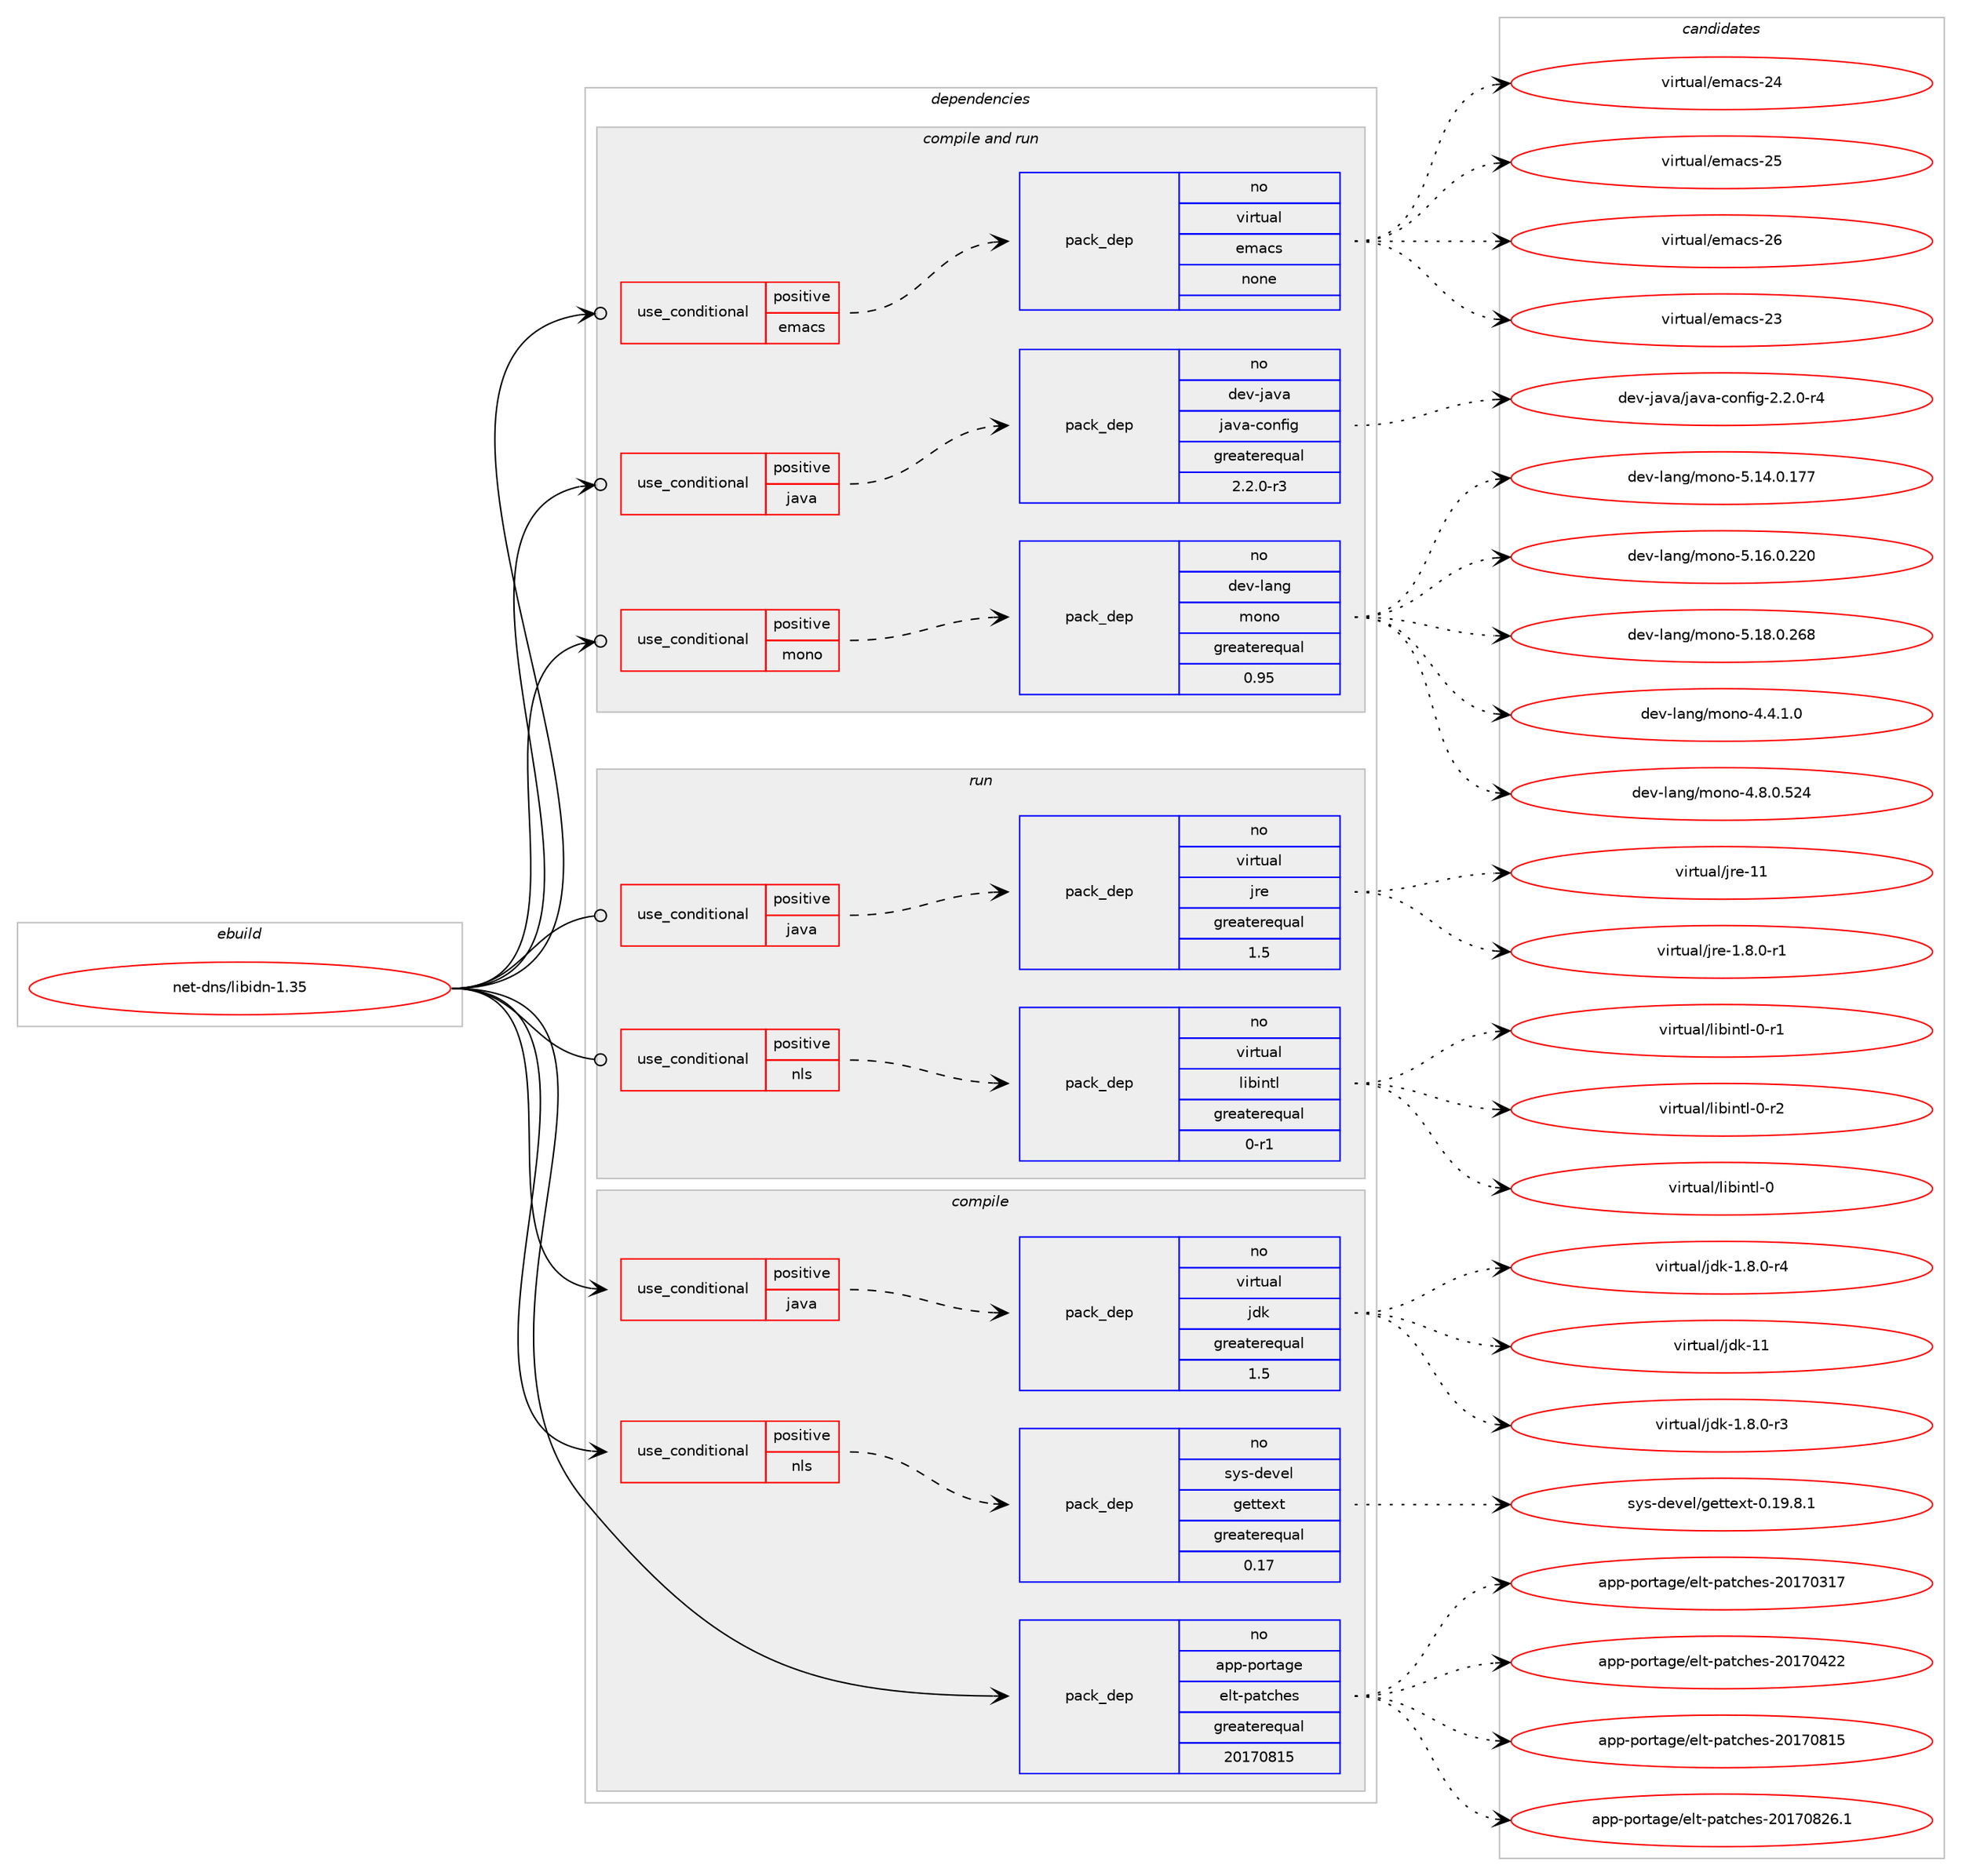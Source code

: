 digraph prolog {

# *************
# Graph options
# *************

newrank=true;
concentrate=true;
compound=true;
graph [rankdir=LR,fontname=Helvetica,fontsize=10,ranksep=1.5];#, ranksep=2.5, nodesep=0.2];
edge  [arrowhead=vee];
node  [fontname=Helvetica,fontsize=10];

# **********
# The ebuild
# **********

subgraph cluster_leftcol {
color=gray;
rank=same;
label=<<i>ebuild</i>>;
id [label="net-dns/libidn-1.35", color=red, width=4, href="../net-dns/libidn-1.35.svg"];
}

# ****************
# The dependencies
# ****************

subgraph cluster_midcol {
color=gray;
label=<<i>dependencies</i>>;
subgraph cluster_compile {
fillcolor="#eeeeee";
style=filled;
label=<<i>compile</i>>;
subgraph cond443960 {
dependency1650887 [label=<<TABLE BORDER="0" CELLBORDER="1" CELLSPACING="0" CELLPADDING="4"><TR><TD ROWSPAN="3" CELLPADDING="10">use_conditional</TD></TR><TR><TD>positive</TD></TR><TR><TD>java</TD></TR></TABLE>>, shape=none, color=red];
subgraph pack1180197 {
dependency1650888 [label=<<TABLE BORDER="0" CELLBORDER="1" CELLSPACING="0" CELLPADDING="4" WIDTH="220"><TR><TD ROWSPAN="6" CELLPADDING="30">pack_dep</TD></TR><TR><TD WIDTH="110">no</TD></TR><TR><TD>virtual</TD></TR><TR><TD>jdk</TD></TR><TR><TD>greaterequal</TD></TR><TR><TD>1.5</TD></TR></TABLE>>, shape=none, color=blue];
}
dependency1650887:e -> dependency1650888:w [weight=20,style="dashed",arrowhead="vee"];
}
id:e -> dependency1650887:w [weight=20,style="solid",arrowhead="vee"];
subgraph cond443961 {
dependency1650889 [label=<<TABLE BORDER="0" CELLBORDER="1" CELLSPACING="0" CELLPADDING="4"><TR><TD ROWSPAN="3" CELLPADDING="10">use_conditional</TD></TR><TR><TD>positive</TD></TR><TR><TD>nls</TD></TR></TABLE>>, shape=none, color=red];
subgraph pack1180198 {
dependency1650890 [label=<<TABLE BORDER="0" CELLBORDER="1" CELLSPACING="0" CELLPADDING="4" WIDTH="220"><TR><TD ROWSPAN="6" CELLPADDING="30">pack_dep</TD></TR><TR><TD WIDTH="110">no</TD></TR><TR><TD>sys-devel</TD></TR><TR><TD>gettext</TD></TR><TR><TD>greaterequal</TD></TR><TR><TD>0.17</TD></TR></TABLE>>, shape=none, color=blue];
}
dependency1650889:e -> dependency1650890:w [weight=20,style="dashed",arrowhead="vee"];
}
id:e -> dependency1650889:w [weight=20,style="solid",arrowhead="vee"];
subgraph pack1180199 {
dependency1650891 [label=<<TABLE BORDER="0" CELLBORDER="1" CELLSPACING="0" CELLPADDING="4" WIDTH="220"><TR><TD ROWSPAN="6" CELLPADDING="30">pack_dep</TD></TR><TR><TD WIDTH="110">no</TD></TR><TR><TD>app-portage</TD></TR><TR><TD>elt-patches</TD></TR><TR><TD>greaterequal</TD></TR><TR><TD>20170815</TD></TR></TABLE>>, shape=none, color=blue];
}
id:e -> dependency1650891:w [weight=20,style="solid",arrowhead="vee"];
}
subgraph cluster_compileandrun {
fillcolor="#eeeeee";
style=filled;
label=<<i>compile and run</i>>;
subgraph cond443962 {
dependency1650892 [label=<<TABLE BORDER="0" CELLBORDER="1" CELLSPACING="0" CELLPADDING="4"><TR><TD ROWSPAN="3" CELLPADDING="10">use_conditional</TD></TR><TR><TD>positive</TD></TR><TR><TD>emacs</TD></TR></TABLE>>, shape=none, color=red];
subgraph pack1180200 {
dependency1650893 [label=<<TABLE BORDER="0" CELLBORDER="1" CELLSPACING="0" CELLPADDING="4" WIDTH="220"><TR><TD ROWSPAN="6" CELLPADDING="30">pack_dep</TD></TR><TR><TD WIDTH="110">no</TD></TR><TR><TD>virtual</TD></TR><TR><TD>emacs</TD></TR><TR><TD>none</TD></TR><TR><TD></TD></TR></TABLE>>, shape=none, color=blue];
}
dependency1650892:e -> dependency1650893:w [weight=20,style="dashed",arrowhead="vee"];
}
id:e -> dependency1650892:w [weight=20,style="solid",arrowhead="odotvee"];
subgraph cond443963 {
dependency1650894 [label=<<TABLE BORDER="0" CELLBORDER="1" CELLSPACING="0" CELLPADDING="4"><TR><TD ROWSPAN="3" CELLPADDING="10">use_conditional</TD></TR><TR><TD>positive</TD></TR><TR><TD>java</TD></TR></TABLE>>, shape=none, color=red];
subgraph pack1180201 {
dependency1650895 [label=<<TABLE BORDER="0" CELLBORDER="1" CELLSPACING="0" CELLPADDING="4" WIDTH="220"><TR><TD ROWSPAN="6" CELLPADDING="30">pack_dep</TD></TR><TR><TD WIDTH="110">no</TD></TR><TR><TD>dev-java</TD></TR><TR><TD>java-config</TD></TR><TR><TD>greaterequal</TD></TR><TR><TD>2.2.0-r3</TD></TR></TABLE>>, shape=none, color=blue];
}
dependency1650894:e -> dependency1650895:w [weight=20,style="dashed",arrowhead="vee"];
}
id:e -> dependency1650894:w [weight=20,style="solid",arrowhead="odotvee"];
subgraph cond443964 {
dependency1650896 [label=<<TABLE BORDER="0" CELLBORDER="1" CELLSPACING="0" CELLPADDING="4"><TR><TD ROWSPAN="3" CELLPADDING="10">use_conditional</TD></TR><TR><TD>positive</TD></TR><TR><TD>mono</TD></TR></TABLE>>, shape=none, color=red];
subgraph pack1180202 {
dependency1650897 [label=<<TABLE BORDER="0" CELLBORDER="1" CELLSPACING="0" CELLPADDING="4" WIDTH="220"><TR><TD ROWSPAN="6" CELLPADDING="30">pack_dep</TD></TR><TR><TD WIDTH="110">no</TD></TR><TR><TD>dev-lang</TD></TR><TR><TD>mono</TD></TR><TR><TD>greaterequal</TD></TR><TR><TD>0.95</TD></TR></TABLE>>, shape=none, color=blue];
}
dependency1650896:e -> dependency1650897:w [weight=20,style="dashed",arrowhead="vee"];
}
id:e -> dependency1650896:w [weight=20,style="solid",arrowhead="odotvee"];
}
subgraph cluster_run {
fillcolor="#eeeeee";
style=filled;
label=<<i>run</i>>;
subgraph cond443965 {
dependency1650898 [label=<<TABLE BORDER="0" CELLBORDER="1" CELLSPACING="0" CELLPADDING="4"><TR><TD ROWSPAN="3" CELLPADDING="10">use_conditional</TD></TR><TR><TD>positive</TD></TR><TR><TD>java</TD></TR></TABLE>>, shape=none, color=red];
subgraph pack1180203 {
dependency1650899 [label=<<TABLE BORDER="0" CELLBORDER="1" CELLSPACING="0" CELLPADDING="4" WIDTH="220"><TR><TD ROWSPAN="6" CELLPADDING="30">pack_dep</TD></TR><TR><TD WIDTH="110">no</TD></TR><TR><TD>virtual</TD></TR><TR><TD>jre</TD></TR><TR><TD>greaterequal</TD></TR><TR><TD>1.5</TD></TR></TABLE>>, shape=none, color=blue];
}
dependency1650898:e -> dependency1650899:w [weight=20,style="dashed",arrowhead="vee"];
}
id:e -> dependency1650898:w [weight=20,style="solid",arrowhead="odot"];
subgraph cond443966 {
dependency1650900 [label=<<TABLE BORDER="0" CELLBORDER="1" CELLSPACING="0" CELLPADDING="4"><TR><TD ROWSPAN="3" CELLPADDING="10">use_conditional</TD></TR><TR><TD>positive</TD></TR><TR><TD>nls</TD></TR></TABLE>>, shape=none, color=red];
subgraph pack1180204 {
dependency1650901 [label=<<TABLE BORDER="0" CELLBORDER="1" CELLSPACING="0" CELLPADDING="4" WIDTH="220"><TR><TD ROWSPAN="6" CELLPADDING="30">pack_dep</TD></TR><TR><TD WIDTH="110">no</TD></TR><TR><TD>virtual</TD></TR><TR><TD>libintl</TD></TR><TR><TD>greaterequal</TD></TR><TR><TD>0-r1</TD></TR></TABLE>>, shape=none, color=blue];
}
dependency1650900:e -> dependency1650901:w [weight=20,style="dashed",arrowhead="vee"];
}
id:e -> dependency1650900:w [weight=20,style="solid",arrowhead="odot"];
}
}

# **************
# The candidates
# **************

subgraph cluster_choices {
rank=same;
color=gray;
label=<<i>candidates</i>>;

subgraph choice1180197 {
color=black;
nodesep=1;
choice11810511411611797108471061001074549465646484511451 [label="virtual/jdk-1.8.0-r3", color=red, width=4,href="../virtual/jdk-1.8.0-r3.svg"];
choice11810511411611797108471061001074549465646484511452 [label="virtual/jdk-1.8.0-r4", color=red, width=4,href="../virtual/jdk-1.8.0-r4.svg"];
choice1181051141161179710847106100107454949 [label="virtual/jdk-11", color=red, width=4,href="../virtual/jdk-11.svg"];
dependency1650888:e -> choice11810511411611797108471061001074549465646484511451:w [style=dotted,weight="100"];
dependency1650888:e -> choice11810511411611797108471061001074549465646484511452:w [style=dotted,weight="100"];
dependency1650888:e -> choice1181051141161179710847106100107454949:w [style=dotted,weight="100"];
}
subgraph choice1180198 {
color=black;
nodesep=1;
choice1151211154510010111810110847103101116116101120116454846495746564649 [label="sys-devel/gettext-0.19.8.1", color=red, width=4,href="../sys-devel/gettext-0.19.8.1.svg"];
dependency1650890:e -> choice1151211154510010111810110847103101116116101120116454846495746564649:w [style=dotted,weight="100"];
}
subgraph choice1180199 {
color=black;
nodesep=1;
choice97112112451121111141169710310147101108116451129711699104101115455048495548514955 [label="app-portage/elt-patches-20170317", color=red, width=4,href="../app-portage/elt-patches-20170317.svg"];
choice97112112451121111141169710310147101108116451129711699104101115455048495548525050 [label="app-portage/elt-patches-20170422", color=red, width=4,href="../app-portage/elt-patches-20170422.svg"];
choice97112112451121111141169710310147101108116451129711699104101115455048495548564953 [label="app-portage/elt-patches-20170815", color=red, width=4,href="../app-portage/elt-patches-20170815.svg"];
choice971121124511211111411697103101471011081164511297116991041011154550484955485650544649 [label="app-portage/elt-patches-20170826.1", color=red, width=4,href="../app-portage/elt-patches-20170826.1.svg"];
dependency1650891:e -> choice97112112451121111141169710310147101108116451129711699104101115455048495548514955:w [style=dotted,weight="100"];
dependency1650891:e -> choice97112112451121111141169710310147101108116451129711699104101115455048495548525050:w [style=dotted,weight="100"];
dependency1650891:e -> choice97112112451121111141169710310147101108116451129711699104101115455048495548564953:w [style=dotted,weight="100"];
dependency1650891:e -> choice971121124511211111411697103101471011081164511297116991041011154550484955485650544649:w [style=dotted,weight="100"];
}
subgraph choice1180200 {
color=black;
nodesep=1;
choice11810511411611797108471011099799115455051 [label="virtual/emacs-23", color=red, width=4,href="../virtual/emacs-23.svg"];
choice11810511411611797108471011099799115455052 [label="virtual/emacs-24", color=red, width=4,href="../virtual/emacs-24.svg"];
choice11810511411611797108471011099799115455053 [label="virtual/emacs-25", color=red, width=4,href="../virtual/emacs-25.svg"];
choice11810511411611797108471011099799115455054 [label="virtual/emacs-26", color=red, width=4,href="../virtual/emacs-26.svg"];
dependency1650893:e -> choice11810511411611797108471011099799115455051:w [style=dotted,weight="100"];
dependency1650893:e -> choice11810511411611797108471011099799115455052:w [style=dotted,weight="100"];
dependency1650893:e -> choice11810511411611797108471011099799115455053:w [style=dotted,weight="100"];
dependency1650893:e -> choice11810511411611797108471011099799115455054:w [style=dotted,weight="100"];
}
subgraph choice1180201 {
color=black;
nodesep=1;
choice10010111845106971189747106971189745991111101021051034550465046484511452 [label="dev-java/java-config-2.2.0-r4", color=red, width=4,href="../dev-java/java-config-2.2.0-r4.svg"];
dependency1650895:e -> choice10010111845106971189747106971189745991111101021051034550465046484511452:w [style=dotted,weight="100"];
}
subgraph choice1180202 {
color=black;
nodesep=1;
choice1001011184510897110103471091111101114552465246494648 [label="dev-lang/mono-4.4.1.0", color=red, width=4,href="../dev-lang/mono-4.4.1.0.svg"];
choice10010111845108971101034710911111011145524656464846535052 [label="dev-lang/mono-4.8.0.524", color=red, width=4,href="../dev-lang/mono-4.8.0.524.svg"];
choice1001011184510897110103471091111101114553464952464846495555 [label="dev-lang/mono-5.14.0.177", color=red, width=4,href="../dev-lang/mono-5.14.0.177.svg"];
choice1001011184510897110103471091111101114553464954464846505048 [label="dev-lang/mono-5.16.0.220", color=red, width=4,href="../dev-lang/mono-5.16.0.220.svg"];
choice1001011184510897110103471091111101114553464956464846505456 [label="dev-lang/mono-5.18.0.268", color=red, width=4,href="../dev-lang/mono-5.18.0.268.svg"];
dependency1650897:e -> choice1001011184510897110103471091111101114552465246494648:w [style=dotted,weight="100"];
dependency1650897:e -> choice10010111845108971101034710911111011145524656464846535052:w [style=dotted,weight="100"];
dependency1650897:e -> choice1001011184510897110103471091111101114553464952464846495555:w [style=dotted,weight="100"];
dependency1650897:e -> choice1001011184510897110103471091111101114553464954464846505048:w [style=dotted,weight="100"];
dependency1650897:e -> choice1001011184510897110103471091111101114553464956464846505456:w [style=dotted,weight="100"];
}
subgraph choice1180203 {
color=black;
nodesep=1;
choice11810511411611797108471061141014549465646484511449 [label="virtual/jre-1.8.0-r1", color=red, width=4,href="../virtual/jre-1.8.0-r1.svg"];
choice1181051141161179710847106114101454949 [label="virtual/jre-11", color=red, width=4,href="../virtual/jre-11.svg"];
dependency1650899:e -> choice11810511411611797108471061141014549465646484511449:w [style=dotted,weight="100"];
dependency1650899:e -> choice1181051141161179710847106114101454949:w [style=dotted,weight="100"];
}
subgraph choice1180204 {
color=black;
nodesep=1;
choice1181051141161179710847108105981051101161084548 [label="virtual/libintl-0", color=red, width=4,href="../virtual/libintl-0.svg"];
choice11810511411611797108471081059810511011610845484511449 [label="virtual/libintl-0-r1", color=red, width=4,href="../virtual/libintl-0-r1.svg"];
choice11810511411611797108471081059810511011610845484511450 [label="virtual/libintl-0-r2", color=red, width=4,href="../virtual/libintl-0-r2.svg"];
dependency1650901:e -> choice1181051141161179710847108105981051101161084548:w [style=dotted,weight="100"];
dependency1650901:e -> choice11810511411611797108471081059810511011610845484511449:w [style=dotted,weight="100"];
dependency1650901:e -> choice11810511411611797108471081059810511011610845484511450:w [style=dotted,weight="100"];
}
}

}
